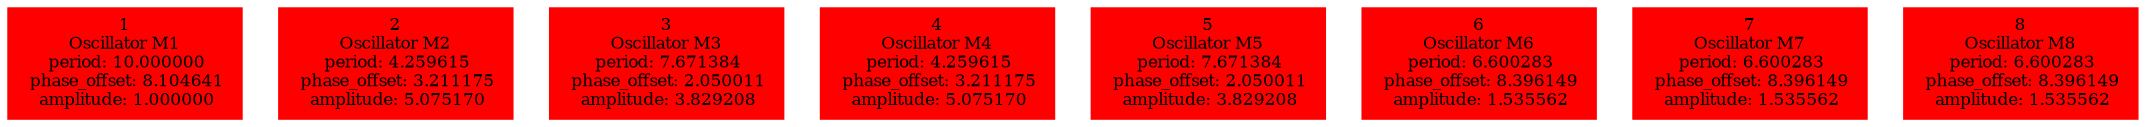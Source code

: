  digraph g{ forcelabels=true;
1 [label=<1<BR />Oscillator M1<BR /> period: 10.000000<BR /> phase_offset: 8.104641<BR /> amplitude: 1.000000>, shape=box,color=red,style=filled,fontsize=8];2 [label=<2<BR />Oscillator M2<BR /> period: 4.259615<BR /> phase_offset: 3.211175<BR /> amplitude: 5.075170>, shape=box,color=red,style=filled,fontsize=8];3 [label=<3<BR />Oscillator M3<BR /> period: 7.671384<BR /> phase_offset: 2.050011<BR /> amplitude: 3.829208>, shape=box,color=red,style=filled,fontsize=8];4 [label=<4<BR />Oscillator M4<BR /> period: 4.259615<BR /> phase_offset: 3.211175<BR /> amplitude: 5.075170>, shape=box,color=red,style=filled,fontsize=8];5 [label=<5<BR />Oscillator M5<BR /> period: 7.671384<BR /> phase_offset: 2.050011<BR /> amplitude: 3.829208>, shape=box,color=red,style=filled,fontsize=8];6 [label=<6<BR />Oscillator M6<BR /> period: 6.600283<BR /> phase_offset: 8.396149<BR /> amplitude: 1.535562>, shape=box,color=red,style=filled,fontsize=8];7 [label=<7<BR />Oscillator M7<BR /> period: 6.600283<BR /> phase_offset: 8.396149<BR /> amplitude: 1.535562>, shape=box,color=red,style=filled,fontsize=8];8 [label=<8<BR />Oscillator M8<BR /> period: 6.600283<BR /> phase_offset: 8.396149<BR /> amplitude: 1.535562>, shape=box,color=red,style=filled,fontsize=8]; }
